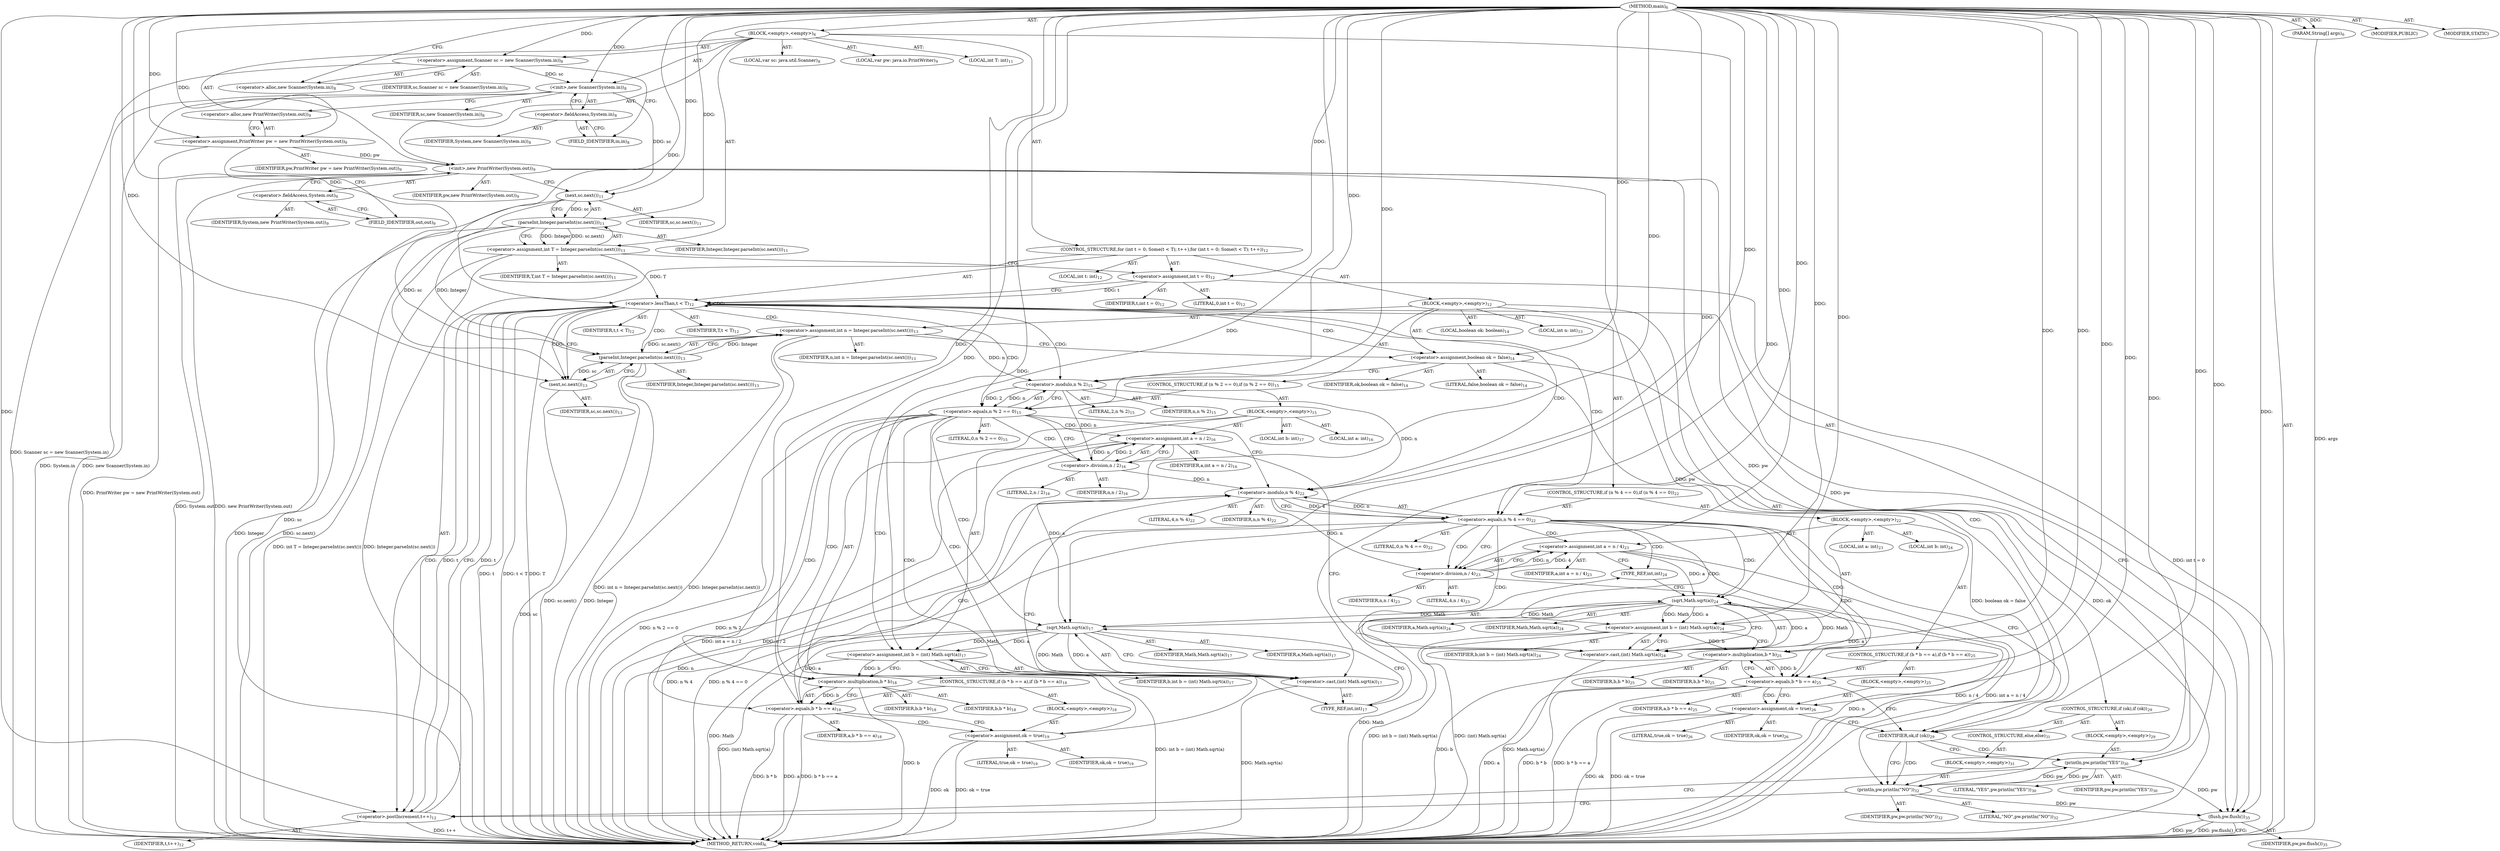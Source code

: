 digraph "main" {  
"21" [label = <(METHOD,main)<SUB>6</SUB>> ]
"22" [label = <(PARAM,String[] args)<SUB>6</SUB>> ]
"23" [label = <(BLOCK,&lt;empty&gt;,&lt;empty&gt;)<SUB>6</SUB>> ]
"4" [label = <(LOCAL,var sc: java.util.Scanner)<SUB>8</SUB>> ]
"24" [label = <(&lt;operator&gt;.assignment,Scanner sc = new Scanner(System.in))<SUB>8</SUB>> ]
"25" [label = <(IDENTIFIER,sc,Scanner sc = new Scanner(System.in))<SUB>8</SUB>> ]
"26" [label = <(&lt;operator&gt;.alloc,new Scanner(System.in))<SUB>8</SUB>> ]
"27" [label = <(&lt;init&gt;,new Scanner(System.in))<SUB>8</SUB>> ]
"3" [label = <(IDENTIFIER,sc,new Scanner(System.in))<SUB>8</SUB>> ]
"28" [label = <(&lt;operator&gt;.fieldAccess,System.in)<SUB>8</SUB>> ]
"29" [label = <(IDENTIFIER,System,new Scanner(System.in))<SUB>8</SUB>> ]
"30" [label = <(FIELD_IDENTIFIER,in,in)<SUB>8</SUB>> ]
"6" [label = <(LOCAL,var pw: java.io.PrintWriter)<SUB>9</SUB>> ]
"31" [label = <(&lt;operator&gt;.assignment,PrintWriter pw = new PrintWriter(System.out))<SUB>9</SUB>> ]
"32" [label = <(IDENTIFIER,pw,PrintWriter pw = new PrintWriter(System.out))<SUB>9</SUB>> ]
"33" [label = <(&lt;operator&gt;.alloc,new PrintWriter(System.out))<SUB>9</SUB>> ]
"34" [label = <(&lt;init&gt;,new PrintWriter(System.out))<SUB>9</SUB>> ]
"5" [label = <(IDENTIFIER,pw,new PrintWriter(System.out))<SUB>9</SUB>> ]
"35" [label = <(&lt;operator&gt;.fieldAccess,System.out)<SUB>9</SUB>> ]
"36" [label = <(IDENTIFIER,System,new PrintWriter(System.out))<SUB>9</SUB>> ]
"37" [label = <(FIELD_IDENTIFIER,out,out)<SUB>9</SUB>> ]
"38" [label = <(LOCAL,int T: int)<SUB>11</SUB>> ]
"39" [label = <(&lt;operator&gt;.assignment,int T = Integer.parseInt(sc.next()))<SUB>11</SUB>> ]
"40" [label = <(IDENTIFIER,T,int T = Integer.parseInt(sc.next()))<SUB>11</SUB>> ]
"41" [label = <(parseInt,Integer.parseInt(sc.next()))<SUB>11</SUB>> ]
"42" [label = <(IDENTIFIER,Integer,Integer.parseInt(sc.next()))<SUB>11</SUB>> ]
"43" [label = <(next,sc.next())<SUB>11</SUB>> ]
"44" [label = <(IDENTIFIER,sc,sc.next())<SUB>11</SUB>> ]
"45" [label = <(CONTROL_STRUCTURE,for (int t = 0; Some(t &lt; T); t++),for (int t = 0; Some(t &lt; T); t++))<SUB>12</SUB>> ]
"46" [label = <(LOCAL,int t: int)<SUB>12</SUB>> ]
"47" [label = <(&lt;operator&gt;.assignment,int t = 0)<SUB>12</SUB>> ]
"48" [label = <(IDENTIFIER,t,int t = 0)<SUB>12</SUB>> ]
"49" [label = <(LITERAL,0,int t = 0)<SUB>12</SUB>> ]
"50" [label = <(&lt;operator&gt;.lessThan,t &lt; T)<SUB>12</SUB>> ]
"51" [label = <(IDENTIFIER,t,t &lt; T)<SUB>12</SUB>> ]
"52" [label = <(IDENTIFIER,T,t &lt; T)<SUB>12</SUB>> ]
"53" [label = <(&lt;operator&gt;.postIncrement,t++)<SUB>12</SUB>> ]
"54" [label = <(IDENTIFIER,t,t++)<SUB>12</SUB>> ]
"55" [label = <(BLOCK,&lt;empty&gt;,&lt;empty&gt;)<SUB>12</SUB>> ]
"56" [label = <(LOCAL,int n: int)<SUB>13</SUB>> ]
"57" [label = <(&lt;operator&gt;.assignment,int n = Integer.parseInt(sc.next()))<SUB>13</SUB>> ]
"58" [label = <(IDENTIFIER,n,int n = Integer.parseInt(sc.next()))<SUB>13</SUB>> ]
"59" [label = <(parseInt,Integer.parseInt(sc.next()))<SUB>13</SUB>> ]
"60" [label = <(IDENTIFIER,Integer,Integer.parseInt(sc.next()))<SUB>13</SUB>> ]
"61" [label = <(next,sc.next())<SUB>13</SUB>> ]
"62" [label = <(IDENTIFIER,sc,sc.next())<SUB>13</SUB>> ]
"63" [label = <(LOCAL,boolean ok: boolean)<SUB>14</SUB>> ]
"64" [label = <(&lt;operator&gt;.assignment,boolean ok = false)<SUB>14</SUB>> ]
"65" [label = <(IDENTIFIER,ok,boolean ok = false)<SUB>14</SUB>> ]
"66" [label = <(LITERAL,false,boolean ok = false)<SUB>14</SUB>> ]
"67" [label = <(CONTROL_STRUCTURE,if (n % 2 == 0),if (n % 2 == 0))<SUB>15</SUB>> ]
"68" [label = <(&lt;operator&gt;.equals,n % 2 == 0)<SUB>15</SUB>> ]
"69" [label = <(&lt;operator&gt;.modulo,n % 2)<SUB>15</SUB>> ]
"70" [label = <(IDENTIFIER,n,n % 2)<SUB>15</SUB>> ]
"71" [label = <(LITERAL,2,n % 2)<SUB>15</SUB>> ]
"72" [label = <(LITERAL,0,n % 2 == 0)<SUB>15</SUB>> ]
"73" [label = <(BLOCK,&lt;empty&gt;,&lt;empty&gt;)<SUB>15</SUB>> ]
"74" [label = <(LOCAL,int a: int)<SUB>16</SUB>> ]
"75" [label = <(&lt;operator&gt;.assignment,int a = n / 2)<SUB>16</SUB>> ]
"76" [label = <(IDENTIFIER,a,int a = n / 2)<SUB>16</SUB>> ]
"77" [label = <(&lt;operator&gt;.division,n / 2)<SUB>16</SUB>> ]
"78" [label = <(IDENTIFIER,n,n / 2)<SUB>16</SUB>> ]
"79" [label = <(LITERAL,2,n / 2)<SUB>16</SUB>> ]
"80" [label = <(LOCAL,int b: int)<SUB>17</SUB>> ]
"81" [label = <(&lt;operator&gt;.assignment,int b = (int) Math.sqrt(a))<SUB>17</SUB>> ]
"82" [label = <(IDENTIFIER,b,int b = (int) Math.sqrt(a))<SUB>17</SUB>> ]
"83" [label = <(&lt;operator&gt;.cast,(int) Math.sqrt(a))<SUB>17</SUB>> ]
"84" [label = <(TYPE_REF,int,int)<SUB>17</SUB>> ]
"85" [label = <(sqrt,Math.sqrt(a))<SUB>17</SUB>> ]
"86" [label = <(IDENTIFIER,Math,Math.sqrt(a))<SUB>17</SUB>> ]
"87" [label = <(IDENTIFIER,a,Math.sqrt(a))<SUB>17</SUB>> ]
"88" [label = <(CONTROL_STRUCTURE,if (b * b == a),if (b * b == a))<SUB>18</SUB>> ]
"89" [label = <(&lt;operator&gt;.equals,b * b == a)<SUB>18</SUB>> ]
"90" [label = <(&lt;operator&gt;.multiplication,b * b)<SUB>18</SUB>> ]
"91" [label = <(IDENTIFIER,b,b * b)<SUB>18</SUB>> ]
"92" [label = <(IDENTIFIER,b,b * b)<SUB>18</SUB>> ]
"93" [label = <(IDENTIFIER,a,b * b == a)<SUB>18</SUB>> ]
"94" [label = <(BLOCK,&lt;empty&gt;,&lt;empty&gt;)<SUB>18</SUB>> ]
"95" [label = <(&lt;operator&gt;.assignment,ok = true)<SUB>19</SUB>> ]
"96" [label = <(IDENTIFIER,ok,ok = true)<SUB>19</SUB>> ]
"97" [label = <(LITERAL,true,ok = true)<SUB>19</SUB>> ]
"98" [label = <(CONTROL_STRUCTURE,if (n % 4 == 0),if (n % 4 == 0))<SUB>22</SUB>> ]
"99" [label = <(&lt;operator&gt;.equals,n % 4 == 0)<SUB>22</SUB>> ]
"100" [label = <(&lt;operator&gt;.modulo,n % 4)<SUB>22</SUB>> ]
"101" [label = <(IDENTIFIER,n,n % 4)<SUB>22</SUB>> ]
"102" [label = <(LITERAL,4,n % 4)<SUB>22</SUB>> ]
"103" [label = <(LITERAL,0,n % 4 == 0)<SUB>22</SUB>> ]
"104" [label = <(BLOCK,&lt;empty&gt;,&lt;empty&gt;)<SUB>22</SUB>> ]
"105" [label = <(LOCAL,int a: int)<SUB>23</SUB>> ]
"106" [label = <(&lt;operator&gt;.assignment,int a = n / 4)<SUB>23</SUB>> ]
"107" [label = <(IDENTIFIER,a,int a = n / 4)<SUB>23</SUB>> ]
"108" [label = <(&lt;operator&gt;.division,n / 4)<SUB>23</SUB>> ]
"109" [label = <(IDENTIFIER,n,n / 4)<SUB>23</SUB>> ]
"110" [label = <(LITERAL,4,n / 4)<SUB>23</SUB>> ]
"111" [label = <(LOCAL,int b: int)<SUB>24</SUB>> ]
"112" [label = <(&lt;operator&gt;.assignment,int b = (int) Math.sqrt(a))<SUB>24</SUB>> ]
"113" [label = <(IDENTIFIER,b,int b = (int) Math.sqrt(a))<SUB>24</SUB>> ]
"114" [label = <(&lt;operator&gt;.cast,(int) Math.sqrt(a))<SUB>24</SUB>> ]
"115" [label = <(TYPE_REF,int,int)<SUB>24</SUB>> ]
"116" [label = <(sqrt,Math.sqrt(a))<SUB>24</SUB>> ]
"117" [label = <(IDENTIFIER,Math,Math.sqrt(a))<SUB>24</SUB>> ]
"118" [label = <(IDENTIFIER,a,Math.sqrt(a))<SUB>24</SUB>> ]
"119" [label = <(CONTROL_STRUCTURE,if (b * b == a),if (b * b == a))<SUB>25</SUB>> ]
"120" [label = <(&lt;operator&gt;.equals,b * b == a)<SUB>25</SUB>> ]
"121" [label = <(&lt;operator&gt;.multiplication,b * b)<SUB>25</SUB>> ]
"122" [label = <(IDENTIFIER,b,b * b)<SUB>25</SUB>> ]
"123" [label = <(IDENTIFIER,b,b * b)<SUB>25</SUB>> ]
"124" [label = <(IDENTIFIER,a,b * b == a)<SUB>25</SUB>> ]
"125" [label = <(BLOCK,&lt;empty&gt;,&lt;empty&gt;)<SUB>25</SUB>> ]
"126" [label = <(&lt;operator&gt;.assignment,ok = true)<SUB>26</SUB>> ]
"127" [label = <(IDENTIFIER,ok,ok = true)<SUB>26</SUB>> ]
"128" [label = <(LITERAL,true,ok = true)<SUB>26</SUB>> ]
"129" [label = <(CONTROL_STRUCTURE,if (ok),if (ok))<SUB>29</SUB>> ]
"130" [label = <(IDENTIFIER,ok,if (ok))<SUB>29</SUB>> ]
"131" [label = <(BLOCK,&lt;empty&gt;,&lt;empty&gt;)<SUB>29</SUB>> ]
"132" [label = <(println,pw.println(&quot;YES&quot;))<SUB>30</SUB>> ]
"133" [label = <(IDENTIFIER,pw,pw.println(&quot;YES&quot;))<SUB>30</SUB>> ]
"134" [label = <(LITERAL,&quot;YES&quot;,pw.println(&quot;YES&quot;))<SUB>30</SUB>> ]
"135" [label = <(CONTROL_STRUCTURE,else,else)<SUB>31</SUB>> ]
"136" [label = <(BLOCK,&lt;empty&gt;,&lt;empty&gt;)<SUB>31</SUB>> ]
"137" [label = <(println,pw.println(&quot;NO&quot;))<SUB>32</SUB>> ]
"138" [label = <(IDENTIFIER,pw,pw.println(&quot;NO&quot;))<SUB>32</SUB>> ]
"139" [label = <(LITERAL,&quot;NO&quot;,pw.println(&quot;NO&quot;))<SUB>32</SUB>> ]
"140" [label = <(flush,pw.flush())<SUB>35</SUB>> ]
"141" [label = <(IDENTIFIER,pw,pw.flush())<SUB>35</SUB>> ]
"142" [label = <(MODIFIER,PUBLIC)> ]
"143" [label = <(MODIFIER,STATIC)> ]
"144" [label = <(METHOD_RETURN,void)<SUB>6</SUB>> ]
  "21" -> "22"  [ label = "AST: "] 
  "21" -> "23"  [ label = "AST: "] 
  "21" -> "142"  [ label = "AST: "] 
  "21" -> "143"  [ label = "AST: "] 
  "21" -> "144"  [ label = "AST: "] 
  "23" -> "4"  [ label = "AST: "] 
  "23" -> "24"  [ label = "AST: "] 
  "23" -> "27"  [ label = "AST: "] 
  "23" -> "6"  [ label = "AST: "] 
  "23" -> "31"  [ label = "AST: "] 
  "23" -> "34"  [ label = "AST: "] 
  "23" -> "38"  [ label = "AST: "] 
  "23" -> "39"  [ label = "AST: "] 
  "23" -> "45"  [ label = "AST: "] 
  "23" -> "140"  [ label = "AST: "] 
  "24" -> "25"  [ label = "AST: "] 
  "24" -> "26"  [ label = "AST: "] 
  "27" -> "3"  [ label = "AST: "] 
  "27" -> "28"  [ label = "AST: "] 
  "28" -> "29"  [ label = "AST: "] 
  "28" -> "30"  [ label = "AST: "] 
  "31" -> "32"  [ label = "AST: "] 
  "31" -> "33"  [ label = "AST: "] 
  "34" -> "5"  [ label = "AST: "] 
  "34" -> "35"  [ label = "AST: "] 
  "35" -> "36"  [ label = "AST: "] 
  "35" -> "37"  [ label = "AST: "] 
  "39" -> "40"  [ label = "AST: "] 
  "39" -> "41"  [ label = "AST: "] 
  "41" -> "42"  [ label = "AST: "] 
  "41" -> "43"  [ label = "AST: "] 
  "43" -> "44"  [ label = "AST: "] 
  "45" -> "46"  [ label = "AST: "] 
  "45" -> "47"  [ label = "AST: "] 
  "45" -> "50"  [ label = "AST: "] 
  "45" -> "53"  [ label = "AST: "] 
  "45" -> "55"  [ label = "AST: "] 
  "47" -> "48"  [ label = "AST: "] 
  "47" -> "49"  [ label = "AST: "] 
  "50" -> "51"  [ label = "AST: "] 
  "50" -> "52"  [ label = "AST: "] 
  "53" -> "54"  [ label = "AST: "] 
  "55" -> "56"  [ label = "AST: "] 
  "55" -> "57"  [ label = "AST: "] 
  "55" -> "63"  [ label = "AST: "] 
  "55" -> "64"  [ label = "AST: "] 
  "55" -> "67"  [ label = "AST: "] 
  "55" -> "98"  [ label = "AST: "] 
  "55" -> "129"  [ label = "AST: "] 
  "57" -> "58"  [ label = "AST: "] 
  "57" -> "59"  [ label = "AST: "] 
  "59" -> "60"  [ label = "AST: "] 
  "59" -> "61"  [ label = "AST: "] 
  "61" -> "62"  [ label = "AST: "] 
  "64" -> "65"  [ label = "AST: "] 
  "64" -> "66"  [ label = "AST: "] 
  "67" -> "68"  [ label = "AST: "] 
  "67" -> "73"  [ label = "AST: "] 
  "68" -> "69"  [ label = "AST: "] 
  "68" -> "72"  [ label = "AST: "] 
  "69" -> "70"  [ label = "AST: "] 
  "69" -> "71"  [ label = "AST: "] 
  "73" -> "74"  [ label = "AST: "] 
  "73" -> "75"  [ label = "AST: "] 
  "73" -> "80"  [ label = "AST: "] 
  "73" -> "81"  [ label = "AST: "] 
  "73" -> "88"  [ label = "AST: "] 
  "75" -> "76"  [ label = "AST: "] 
  "75" -> "77"  [ label = "AST: "] 
  "77" -> "78"  [ label = "AST: "] 
  "77" -> "79"  [ label = "AST: "] 
  "81" -> "82"  [ label = "AST: "] 
  "81" -> "83"  [ label = "AST: "] 
  "83" -> "84"  [ label = "AST: "] 
  "83" -> "85"  [ label = "AST: "] 
  "85" -> "86"  [ label = "AST: "] 
  "85" -> "87"  [ label = "AST: "] 
  "88" -> "89"  [ label = "AST: "] 
  "88" -> "94"  [ label = "AST: "] 
  "89" -> "90"  [ label = "AST: "] 
  "89" -> "93"  [ label = "AST: "] 
  "90" -> "91"  [ label = "AST: "] 
  "90" -> "92"  [ label = "AST: "] 
  "94" -> "95"  [ label = "AST: "] 
  "95" -> "96"  [ label = "AST: "] 
  "95" -> "97"  [ label = "AST: "] 
  "98" -> "99"  [ label = "AST: "] 
  "98" -> "104"  [ label = "AST: "] 
  "99" -> "100"  [ label = "AST: "] 
  "99" -> "103"  [ label = "AST: "] 
  "100" -> "101"  [ label = "AST: "] 
  "100" -> "102"  [ label = "AST: "] 
  "104" -> "105"  [ label = "AST: "] 
  "104" -> "106"  [ label = "AST: "] 
  "104" -> "111"  [ label = "AST: "] 
  "104" -> "112"  [ label = "AST: "] 
  "104" -> "119"  [ label = "AST: "] 
  "106" -> "107"  [ label = "AST: "] 
  "106" -> "108"  [ label = "AST: "] 
  "108" -> "109"  [ label = "AST: "] 
  "108" -> "110"  [ label = "AST: "] 
  "112" -> "113"  [ label = "AST: "] 
  "112" -> "114"  [ label = "AST: "] 
  "114" -> "115"  [ label = "AST: "] 
  "114" -> "116"  [ label = "AST: "] 
  "116" -> "117"  [ label = "AST: "] 
  "116" -> "118"  [ label = "AST: "] 
  "119" -> "120"  [ label = "AST: "] 
  "119" -> "125"  [ label = "AST: "] 
  "120" -> "121"  [ label = "AST: "] 
  "120" -> "124"  [ label = "AST: "] 
  "121" -> "122"  [ label = "AST: "] 
  "121" -> "123"  [ label = "AST: "] 
  "125" -> "126"  [ label = "AST: "] 
  "126" -> "127"  [ label = "AST: "] 
  "126" -> "128"  [ label = "AST: "] 
  "129" -> "130"  [ label = "AST: "] 
  "129" -> "131"  [ label = "AST: "] 
  "129" -> "135"  [ label = "AST: "] 
  "131" -> "132"  [ label = "AST: "] 
  "132" -> "133"  [ label = "AST: "] 
  "132" -> "134"  [ label = "AST: "] 
  "135" -> "136"  [ label = "AST: "] 
  "136" -> "137"  [ label = "AST: "] 
  "137" -> "138"  [ label = "AST: "] 
  "137" -> "139"  [ label = "AST: "] 
  "140" -> "141"  [ label = "AST: "] 
  "24" -> "30"  [ label = "CFG: "] 
  "27" -> "33"  [ label = "CFG: "] 
  "31" -> "37"  [ label = "CFG: "] 
  "34" -> "43"  [ label = "CFG: "] 
  "39" -> "47"  [ label = "CFG: "] 
  "140" -> "144"  [ label = "CFG: "] 
  "26" -> "24"  [ label = "CFG: "] 
  "28" -> "27"  [ label = "CFG: "] 
  "33" -> "31"  [ label = "CFG: "] 
  "35" -> "34"  [ label = "CFG: "] 
  "41" -> "39"  [ label = "CFG: "] 
  "47" -> "50"  [ label = "CFG: "] 
  "50" -> "61"  [ label = "CFG: "] 
  "50" -> "140"  [ label = "CFG: "] 
  "53" -> "50"  [ label = "CFG: "] 
  "30" -> "28"  [ label = "CFG: "] 
  "37" -> "35"  [ label = "CFG: "] 
  "43" -> "41"  [ label = "CFG: "] 
  "57" -> "64"  [ label = "CFG: "] 
  "64" -> "69"  [ label = "CFG: "] 
  "59" -> "57"  [ label = "CFG: "] 
  "68" -> "77"  [ label = "CFG: "] 
  "68" -> "100"  [ label = "CFG: "] 
  "99" -> "130"  [ label = "CFG: "] 
  "99" -> "108"  [ label = "CFG: "] 
  "130" -> "132"  [ label = "CFG: "] 
  "130" -> "137"  [ label = "CFG: "] 
  "61" -> "59"  [ label = "CFG: "] 
  "69" -> "68"  [ label = "CFG: "] 
  "75" -> "84"  [ label = "CFG: "] 
  "81" -> "90"  [ label = "CFG: "] 
  "100" -> "99"  [ label = "CFG: "] 
  "106" -> "115"  [ label = "CFG: "] 
  "112" -> "121"  [ label = "CFG: "] 
  "132" -> "53"  [ label = "CFG: "] 
  "77" -> "75"  [ label = "CFG: "] 
  "83" -> "81"  [ label = "CFG: "] 
  "89" -> "95"  [ label = "CFG: "] 
  "89" -> "100"  [ label = "CFG: "] 
  "108" -> "106"  [ label = "CFG: "] 
  "114" -> "112"  [ label = "CFG: "] 
  "120" -> "130"  [ label = "CFG: "] 
  "120" -> "126"  [ label = "CFG: "] 
  "137" -> "53"  [ label = "CFG: "] 
  "84" -> "85"  [ label = "CFG: "] 
  "85" -> "83"  [ label = "CFG: "] 
  "90" -> "89"  [ label = "CFG: "] 
  "95" -> "100"  [ label = "CFG: "] 
  "115" -> "116"  [ label = "CFG: "] 
  "116" -> "114"  [ label = "CFG: "] 
  "121" -> "120"  [ label = "CFG: "] 
  "126" -> "130"  [ label = "CFG: "] 
  "21" -> "26"  [ label = "CFG: "] 
  "22" -> "144"  [ label = "DDG: args"] 
  "24" -> "144"  [ label = "DDG: Scanner sc = new Scanner(System.in)"] 
  "27" -> "144"  [ label = "DDG: System.in"] 
  "27" -> "144"  [ label = "DDG: new Scanner(System.in)"] 
  "31" -> "144"  [ label = "DDG: PrintWriter pw = new PrintWriter(System.out)"] 
  "34" -> "144"  [ label = "DDG: System.out"] 
  "34" -> "144"  [ label = "DDG: new PrintWriter(System.out)"] 
  "41" -> "144"  [ label = "DDG: Integer"] 
  "43" -> "144"  [ label = "DDG: sc"] 
  "41" -> "144"  [ label = "DDG: sc.next()"] 
  "39" -> "144"  [ label = "DDG: Integer.parseInt(sc.next())"] 
  "39" -> "144"  [ label = "DDG: int T = Integer.parseInt(sc.next())"] 
  "47" -> "144"  [ label = "DDG: int t = 0"] 
  "50" -> "144"  [ label = "DDG: t"] 
  "50" -> "144"  [ label = "DDG: T"] 
  "50" -> "144"  [ label = "DDG: t &lt; T"] 
  "140" -> "144"  [ label = "DDG: pw"] 
  "140" -> "144"  [ label = "DDG: pw.flush()"] 
  "59" -> "144"  [ label = "DDG: Integer"] 
  "61" -> "144"  [ label = "DDG: sc"] 
  "59" -> "144"  [ label = "DDG: sc.next()"] 
  "57" -> "144"  [ label = "DDG: Integer.parseInt(sc.next())"] 
  "57" -> "144"  [ label = "DDG: int n = Integer.parseInt(sc.next())"] 
  "64" -> "144"  [ label = "DDG: ok"] 
  "64" -> "144"  [ label = "DDG: boolean ok = false"] 
  "68" -> "144"  [ label = "DDG: n % 2"] 
  "68" -> "144"  [ label = "DDG: n % 2 == 0"] 
  "75" -> "144"  [ label = "DDG: n / 2"] 
  "75" -> "144"  [ label = "DDG: int a = n / 2"] 
  "85" -> "144"  [ label = "DDG: Math"] 
  "83" -> "144"  [ label = "DDG: Math.sqrt(a)"] 
  "81" -> "144"  [ label = "DDG: (int) Math.sqrt(a)"] 
  "81" -> "144"  [ label = "DDG: int b = (int) Math.sqrt(a)"] 
  "90" -> "144"  [ label = "DDG: b"] 
  "89" -> "144"  [ label = "DDG: b * b"] 
  "89" -> "144"  [ label = "DDG: a"] 
  "89" -> "144"  [ label = "DDG: b * b == a"] 
  "95" -> "144"  [ label = "DDG: ok"] 
  "95" -> "144"  [ label = "DDG: ok = true"] 
  "100" -> "144"  [ label = "DDG: n"] 
  "99" -> "144"  [ label = "DDG: n % 4"] 
  "99" -> "144"  [ label = "DDG: n % 4 == 0"] 
  "108" -> "144"  [ label = "DDG: n"] 
  "106" -> "144"  [ label = "DDG: n / 4"] 
  "106" -> "144"  [ label = "DDG: int a = n / 4"] 
  "116" -> "144"  [ label = "DDG: Math"] 
  "114" -> "144"  [ label = "DDG: Math.sqrt(a)"] 
  "112" -> "144"  [ label = "DDG: (int) Math.sqrt(a)"] 
  "112" -> "144"  [ label = "DDG: int b = (int) Math.sqrt(a)"] 
  "121" -> "144"  [ label = "DDG: b"] 
  "120" -> "144"  [ label = "DDG: b * b"] 
  "120" -> "144"  [ label = "DDG: a"] 
  "120" -> "144"  [ label = "DDG: b * b == a"] 
  "126" -> "144"  [ label = "DDG: ok"] 
  "126" -> "144"  [ label = "DDG: ok = true"] 
  "53" -> "144"  [ label = "DDG: t++"] 
  "21" -> "22"  [ label = "DDG: "] 
  "21" -> "24"  [ label = "DDG: "] 
  "21" -> "31"  [ label = "DDG: "] 
  "41" -> "39"  [ label = "DDG: Integer"] 
  "41" -> "39"  [ label = "DDG: sc.next()"] 
  "24" -> "27"  [ label = "DDG: sc"] 
  "21" -> "27"  [ label = "DDG: "] 
  "31" -> "34"  [ label = "DDG: pw"] 
  "21" -> "34"  [ label = "DDG: "] 
  "21" -> "47"  [ label = "DDG: "] 
  "34" -> "140"  [ label = "DDG: pw"] 
  "137" -> "140"  [ label = "DDG: pw"] 
  "132" -> "140"  [ label = "DDG: pw"] 
  "21" -> "140"  [ label = "DDG: "] 
  "21" -> "41"  [ label = "DDG: "] 
  "43" -> "41"  [ label = "DDG: sc"] 
  "47" -> "50"  [ label = "DDG: t"] 
  "53" -> "50"  [ label = "DDG: t"] 
  "21" -> "50"  [ label = "DDG: "] 
  "39" -> "50"  [ label = "DDG: T"] 
  "50" -> "53"  [ label = "DDG: t"] 
  "21" -> "53"  [ label = "DDG: "] 
  "59" -> "57"  [ label = "DDG: Integer"] 
  "59" -> "57"  [ label = "DDG: sc.next()"] 
  "21" -> "64"  [ label = "DDG: "] 
  "27" -> "43"  [ label = "DDG: sc"] 
  "21" -> "43"  [ label = "DDG: "] 
  "21" -> "130"  [ label = "DDG: "] 
  "41" -> "59"  [ label = "DDG: Integer"] 
  "21" -> "59"  [ label = "DDG: "] 
  "61" -> "59"  [ label = "DDG: sc"] 
  "69" -> "68"  [ label = "DDG: n"] 
  "69" -> "68"  [ label = "DDG: 2"] 
  "21" -> "68"  [ label = "DDG: "] 
  "77" -> "75"  [ label = "DDG: n"] 
  "77" -> "75"  [ label = "DDG: 2"] 
  "21" -> "81"  [ label = "DDG: "] 
  "85" -> "81"  [ label = "DDG: Math"] 
  "85" -> "81"  [ label = "DDG: a"] 
  "100" -> "99"  [ label = "DDG: n"] 
  "100" -> "99"  [ label = "DDG: 4"] 
  "21" -> "99"  [ label = "DDG: "] 
  "108" -> "106"  [ label = "DDG: n"] 
  "108" -> "106"  [ label = "DDG: 4"] 
  "21" -> "112"  [ label = "DDG: "] 
  "116" -> "112"  [ label = "DDG: Math"] 
  "116" -> "112"  [ label = "DDG: a"] 
  "43" -> "61"  [ label = "DDG: sc"] 
  "21" -> "61"  [ label = "DDG: "] 
  "57" -> "69"  [ label = "DDG: n"] 
  "21" -> "69"  [ label = "DDG: "] 
  "69" -> "100"  [ label = "DDG: n"] 
  "77" -> "100"  [ label = "DDG: n"] 
  "21" -> "100"  [ label = "DDG: "] 
  "34" -> "132"  [ label = "DDG: pw"] 
  "137" -> "132"  [ label = "DDG: pw"] 
  "21" -> "132"  [ label = "DDG: "] 
  "69" -> "77"  [ label = "DDG: n"] 
  "21" -> "77"  [ label = "DDG: "] 
  "21" -> "83"  [ label = "DDG: "] 
  "85" -> "83"  [ label = "DDG: Math"] 
  "85" -> "83"  [ label = "DDG: a"] 
  "90" -> "89"  [ label = "DDG: b"] 
  "85" -> "89"  [ label = "DDG: a"] 
  "21" -> "89"  [ label = "DDG: "] 
  "21" -> "95"  [ label = "DDG: "] 
  "100" -> "108"  [ label = "DDG: n"] 
  "21" -> "108"  [ label = "DDG: "] 
  "21" -> "114"  [ label = "DDG: "] 
  "116" -> "114"  [ label = "DDG: Math"] 
  "116" -> "114"  [ label = "DDG: a"] 
  "121" -> "120"  [ label = "DDG: b"] 
  "116" -> "120"  [ label = "DDG: a"] 
  "21" -> "120"  [ label = "DDG: "] 
  "21" -> "126"  [ label = "DDG: "] 
  "34" -> "137"  [ label = "DDG: pw"] 
  "132" -> "137"  [ label = "DDG: pw"] 
  "21" -> "137"  [ label = "DDG: "] 
  "116" -> "85"  [ label = "DDG: Math"] 
  "21" -> "85"  [ label = "DDG: "] 
  "75" -> "85"  [ label = "DDG: a"] 
  "81" -> "90"  [ label = "DDG: b"] 
  "21" -> "90"  [ label = "DDG: "] 
  "85" -> "116"  [ label = "DDG: Math"] 
  "21" -> "116"  [ label = "DDG: "] 
  "106" -> "116"  [ label = "DDG: a"] 
  "112" -> "121"  [ label = "DDG: b"] 
  "21" -> "121"  [ label = "DDG: "] 
  "50" -> "68"  [ label = "CDG: "] 
  "50" -> "64"  [ label = "CDG: "] 
  "50" -> "57"  [ label = "CDG: "] 
  "50" -> "99"  [ label = "CDG: "] 
  "50" -> "69"  [ label = "CDG: "] 
  "50" -> "50"  [ label = "CDG: "] 
  "50" -> "59"  [ label = "CDG: "] 
  "50" -> "61"  [ label = "CDG: "] 
  "50" -> "130"  [ label = "CDG: "] 
  "50" -> "100"  [ label = "CDG: "] 
  "50" -> "53"  [ label = "CDG: "] 
  "68" -> "77"  [ label = "CDG: "] 
  "68" -> "89"  [ label = "CDG: "] 
  "68" -> "75"  [ label = "CDG: "] 
  "68" -> "81"  [ label = "CDG: "] 
  "68" -> "84"  [ label = "CDG: "] 
  "68" -> "85"  [ label = "CDG: "] 
  "68" -> "90"  [ label = "CDG: "] 
  "68" -> "83"  [ label = "CDG: "] 
  "99" -> "115"  [ label = "CDG: "] 
  "99" -> "120"  [ label = "CDG: "] 
  "99" -> "116"  [ label = "CDG: "] 
  "99" -> "114"  [ label = "CDG: "] 
  "99" -> "121"  [ label = "CDG: "] 
  "99" -> "106"  [ label = "CDG: "] 
  "99" -> "112"  [ label = "CDG: "] 
  "99" -> "108"  [ label = "CDG: "] 
  "130" -> "132"  [ label = "CDG: "] 
  "130" -> "137"  [ label = "CDG: "] 
  "89" -> "95"  [ label = "CDG: "] 
  "120" -> "126"  [ label = "CDG: "] 
}
